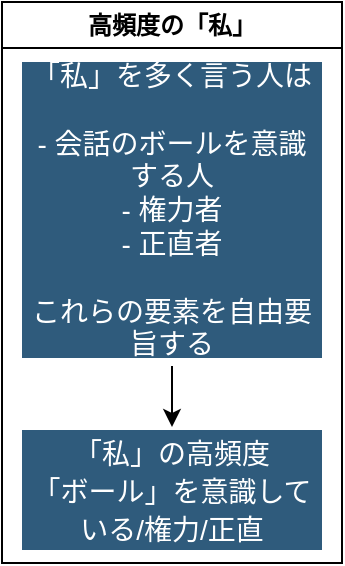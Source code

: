 <mxfile version="24.0.4" type="github" pages="2">
  <diagram name="word" id="ly8JrdTY6ocZCnAn5Q8D">
    <mxGraphModel dx="1674" dy="818" grid="1" gridSize="10" guides="1" tooltips="1" connect="1" arrows="1" fold="1" page="1" pageScale="1" pageWidth="827" pageHeight="1169" math="0" shadow="0">
      <root>
        <mxCell id="0" />
        <mxCell id="1" parent="0" />
        <mxCell id="aPSkY1ON9DCGhRT_XYcT-1" value="高頻度の「私」" style="swimlane;whiteSpace=wrap;html=1;" vertex="1" parent="1">
          <mxGeometry x="40" y="80" width="170" height="280.5" as="geometry" />
        </mxCell>
        <mxCell id="aPSkY1ON9DCGhRT_XYcT-2" style="edgeStyle=orthogonalEdgeStyle;rounded=0;orthogonalLoop=1;jettySize=auto;html=1;entryX=0.5;entryY=0;entryDx=0;entryDy=0;" edge="1" parent="aPSkY1ON9DCGhRT_XYcT-1">
          <mxGeometry relative="1" as="geometry">
            <mxPoint x="85" y="182" as="sourcePoint" />
            <mxPoint x="85" y="212.5" as="targetPoint" />
          </mxGeometry>
        </mxCell>
        <mxCell id="aPSkY1ON9DCGhRT_XYcT-3" value="&lt;div style=&quot;border-color: var(--border-color);&quot;&gt;&lt;div style=&quot;border-color: var(--border-color);&quot;&gt;「私」を多く言う人は&lt;/div&gt;&lt;div style=&quot;border-color: var(--border-color);&quot;&gt;&lt;br&gt;&lt;/div&gt;&lt;div style=&quot;border-color: var(--border-color);&quot;&gt;- 会話のボールを意識する人&lt;/div&gt;&lt;div style=&quot;border-color: var(--border-color);&quot;&gt;- 権力者&lt;/div&gt;&lt;div style=&quot;border-color: var(--border-color);&quot;&gt;- 正直者&lt;/div&gt;&lt;div style=&quot;border-color: var(--border-color);&quot;&gt;&lt;br&gt;&lt;/div&gt;&lt;div style=&quot;border-color: var(--border-color);&quot;&gt;これらの要素を自由要旨する&lt;/div&gt;&lt;/div&gt;" style="rounded=1;whiteSpace=wrap;html=1;shadow=0;labelBackgroundColor=none;strokeColor=none;strokeWidth=3;fillColor=#2F5B7C;fontFamily=Helvetica;fontSize=14;fontColor=#FFFFFF;align=center;spacing=5;arcSize=0;perimeterSpacing=2;" vertex="1" parent="aPSkY1ON9DCGhRT_XYcT-1">
          <mxGeometry x="10" y="30" width="150" height="148" as="geometry" />
        </mxCell>
        <mxCell id="aPSkY1ON9DCGhRT_XYcT-4" value="&lt;span style=&quot;font-size: 14px; font-weight: 400;&quot;&gt;「私」の高頻度&lt;/span&gt;&lt;div&gt;&lt;span style=&quot;font-size: 14px; font-weight: 400;&quot;&gt;「ボール」を意識している/権力/正直&lt;/span&gt;&lt;br&gt;&lt;/div&gt;" style="rounded=1;whiteSpace=wrap;html=1;shadow=0;labelBackgroundColor=none;strokeColor=none;strokeWidth=3;fillColor=#2F5B7C;fontFamily=Helvetica;fontSize=16;fontColor=#FFFFFF;align=center;fontStyle=1;spacing=5;arcSize=0;perimeterSpacing=2;" vertex="1" parent="aPSkY1ON9DCGhRT_XYcT-1">
          <mxGeometry x="10" y="214" width="150" height="60" as="geometry" />
        </mxCell>
      </root>
    </mxGraphModel>
  </diagram>
  <diagram name="ページ1のコピー" id="zDXbznbJxY1YPxuReqQg">
    <mxGraphModel dx="1674" dy="818" grid="1" gridSize="10" guides="1" tooltips="1" connect="1" arrows="1" fold="1" page="1" pageScale="1" pageWidth="827" pageHeight="1169" math="0" shadow="0">
      <root>
        <mxCell id="L7Ptylq-8mvhIztDnHOT-0" />
        <mxCell id="L7Ptylq-8mvhIztDnHOT-1" parent="L7Ptylq-8mvhIztDnHOT-0" />
        <mxCell id="L7Ptylq-8mvhIztDnHOT-2" value="威厳(ゆっくりしゃべる)" style="swimlane;whiteSpace=wrap;html=1;" parent="L7Ptylq-8mvhIztDnHOT-1" vertex="1">
          <mxGeometry x="440" y="200" width="170" height="280.5" as="geometry" />
        </mxCell>
        <mxCell id="L7Ptylq-8mvhIztDnHOT-3" style="edgeStyle=orthogonalEdgeStyle;rounded=0;orthogonalLoop=1;jettySize=auto;html=1;entryX=0.5;entryY=0;entryDx=0;entryDy=0;" parent="L7Ptylq-8mvhIztDnHOT-2" edge="1">
          <mxGeometry relative="1" as="geometry">
            <mxPoint x="85" y="182" as="sourcePoint" />
            <mxPoint x="85" y="212.5" as="targetPoint" />
          </mxGeometry>
        </mxCell>
        <mxCell id="L7Ptylq-8mvhIztDnHOT-4" value="&lt;div style=&quot;border-color: var(--border-color);&quot;&gt;- 「沈黙」を選択 : 誠実性が上がる&lt;/div&gt;&lt;div style=&quot;border-color: var(--border-color);&quot;&gt;- 「多弁」を選択 : 誠実性が下がる&lt;/div&gt;" style="rounded=1;whiteSpace=wrap;html=1;shadow=0;labelBackgroundColor=none;strokeColor=none;strokeWidth=3;fillColor=#2F5B7C;fontFamily=Helvetica;fontSize=14;fontColor=#FFFFFF;align=center;spacing=5;arcSize=7;perimeterSpacing=2;" parent="L7Ptylq-8mvhIztDnHOT-2" vertex="1">
          <mxGeometry x="10" y="30" width="150" height="148" as="geometry" />
        </mxCell>
        <mxCell id="L7Ptylq-8mvhIztDnHOT-5" value="&lt;span style=&quot;font-weight: normal;&quot;&gt;&lt;font style=&quot;font-size: 14px;&quot;&gt;＜ゆっくりしゃべる＞誠実性/威厳&lt;/font&gt;&lt;/span&gt;" style="rounded=1;whiteSpace=wrap;html=1;shadow=0;labelBackgroundColor=none;strokeColor=none;strokeWidth=3;fillColor=#2F5B7C;fontFamily=Helvetica;fontSize=16;fontColor=#FFFFFF;align=center;fontStyle=1;spacing=5;arcSize=7;perimeterSpacing=2;" parent="L7Ptylq-8mvhIztDnHOT-2" vertex="1">
          <mxGeometry x="10" y="214" width="150" height="60" as="geometry" />
        </mxCell>
        <mxCell id="L7Ptylq-8mvhIztDnHOT-16" value="行動の一貫性" style="swimlane;whiteSpace=wrap;html=1;" parent="L7Ptylq-8mvhIztDnHOT-1" vertex="1">
          <mxGeometry x="640" y="200.25" width="170" height="280" as="geometry" />
        </mxCell>
        <mxCell id="L7Ptylq-8mvhIztDnHOT-17" style="edgeStyle=orthogonalEdgeStyle;rounded=0;orthogonalLoop=1;jettySize=auto;html=1;entryX=0.5;entryY=0;entryDx=0;entryDy=0;" parent="L7Ptylq-8mvhIztDnHOT-16" source="L7Ptylq-8mvhIztDnHOT-18" target="L7Ptylq-8mvhIztDnHOT-19" edge="1">
          <mxGeometry relative="1" as="geometry" />
        </mxCell>
        <mxCell id="L7Ptylq-8mvhIztDnHOT-18" value="質問をしてしまった" style="rounded=1;whiteSpace=wrap;html=1;shadow=0;labelBackgroundColor=none;strokeColor=none;strokeWidth=3;fillColor=#FCAD90;fontFamily=Helvetica;fontSize=14;fontColor=#FFFFFF;align=center;spacing=5;arcSize=7;perimeterSpacing=2;" parent="L7Ptylq-8mvhIztDnHOT-16" vertex="1">
          <mxGeometry x="10" y="32" width="150" height="148" as="geometry" />
        </mxCell>
        <mxCell id="L7Ptylq-8mvhIztDnHOT-19" value="自分の意図に沿わない行動をした後、&lt;br style=&quot;border-color: var(--border-color);&quot;&gt;その行動に合う認識にすり替える" style="rounded=1;whiteSpace=wrap;html=1;shadow=0;labelBackgroundColor=none;strokeColor=none;strokeWidth=3;fillColor=#e85642;fontFamily=Helvetica;fontSize=14;fontColor=#FFFFFF;align=center;spacing=5;fontStyle=1;arcSize=7;perimeterSpacing=2;" parent="L7Ptylq-8mvhIztDnHOT-16" vertex="1">
          <mxGeometry x="10" y="200" width="150" height="74.5" as="geometry" />
        </mxCell>
      </root>
    </mxGraphModel>
  </diagram>
</mxfile>
